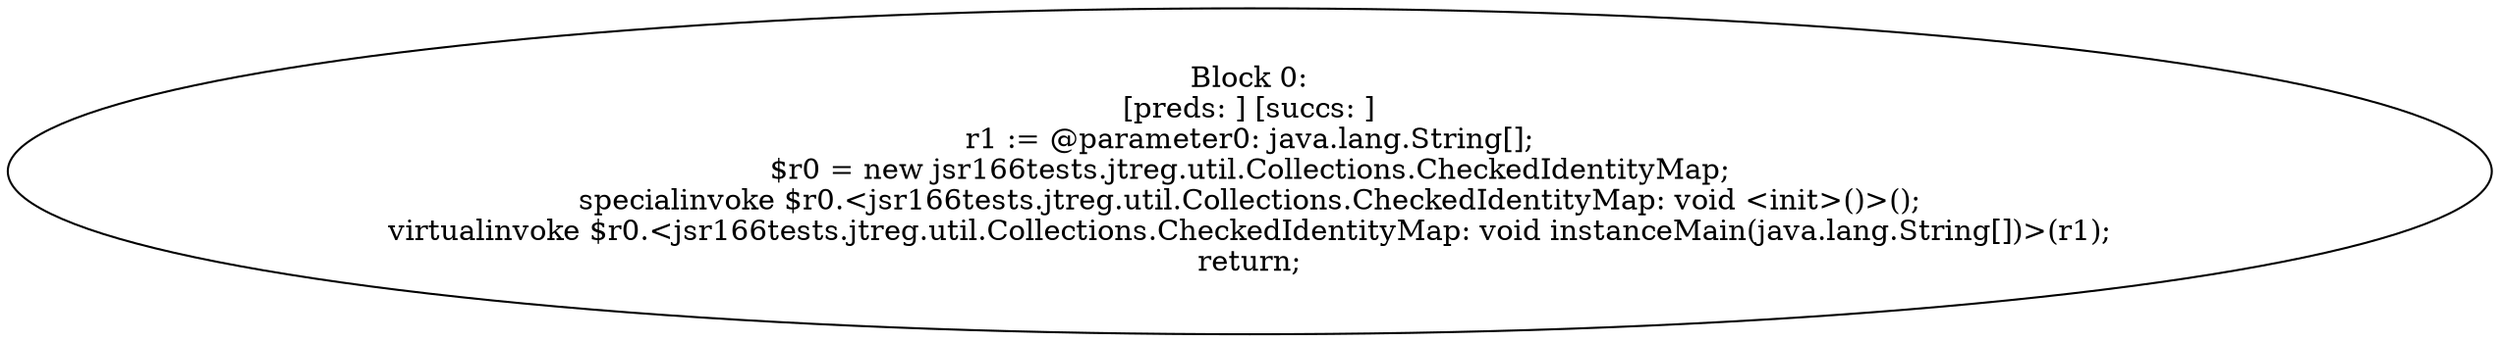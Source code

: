 digraph "unitGraph" {
    "Block 0:
[preds: ] [succs: ]
r1 := @parameter0: java.lang.String[];
$r0 = new jsr166tests.jtreg.util.Collections.CheckedIdentityMap;
specialinvoke $r0.<jsr166tests.jtreg.util.Collections.CheckedIdentityMap: void <init>()>();
virtualinvoke $r0.<jsr166tests.jtreg.util.Collections.CheckedIdentityMap: void instanceMain(java.lang.String[])>(r1);
return;
"
}
